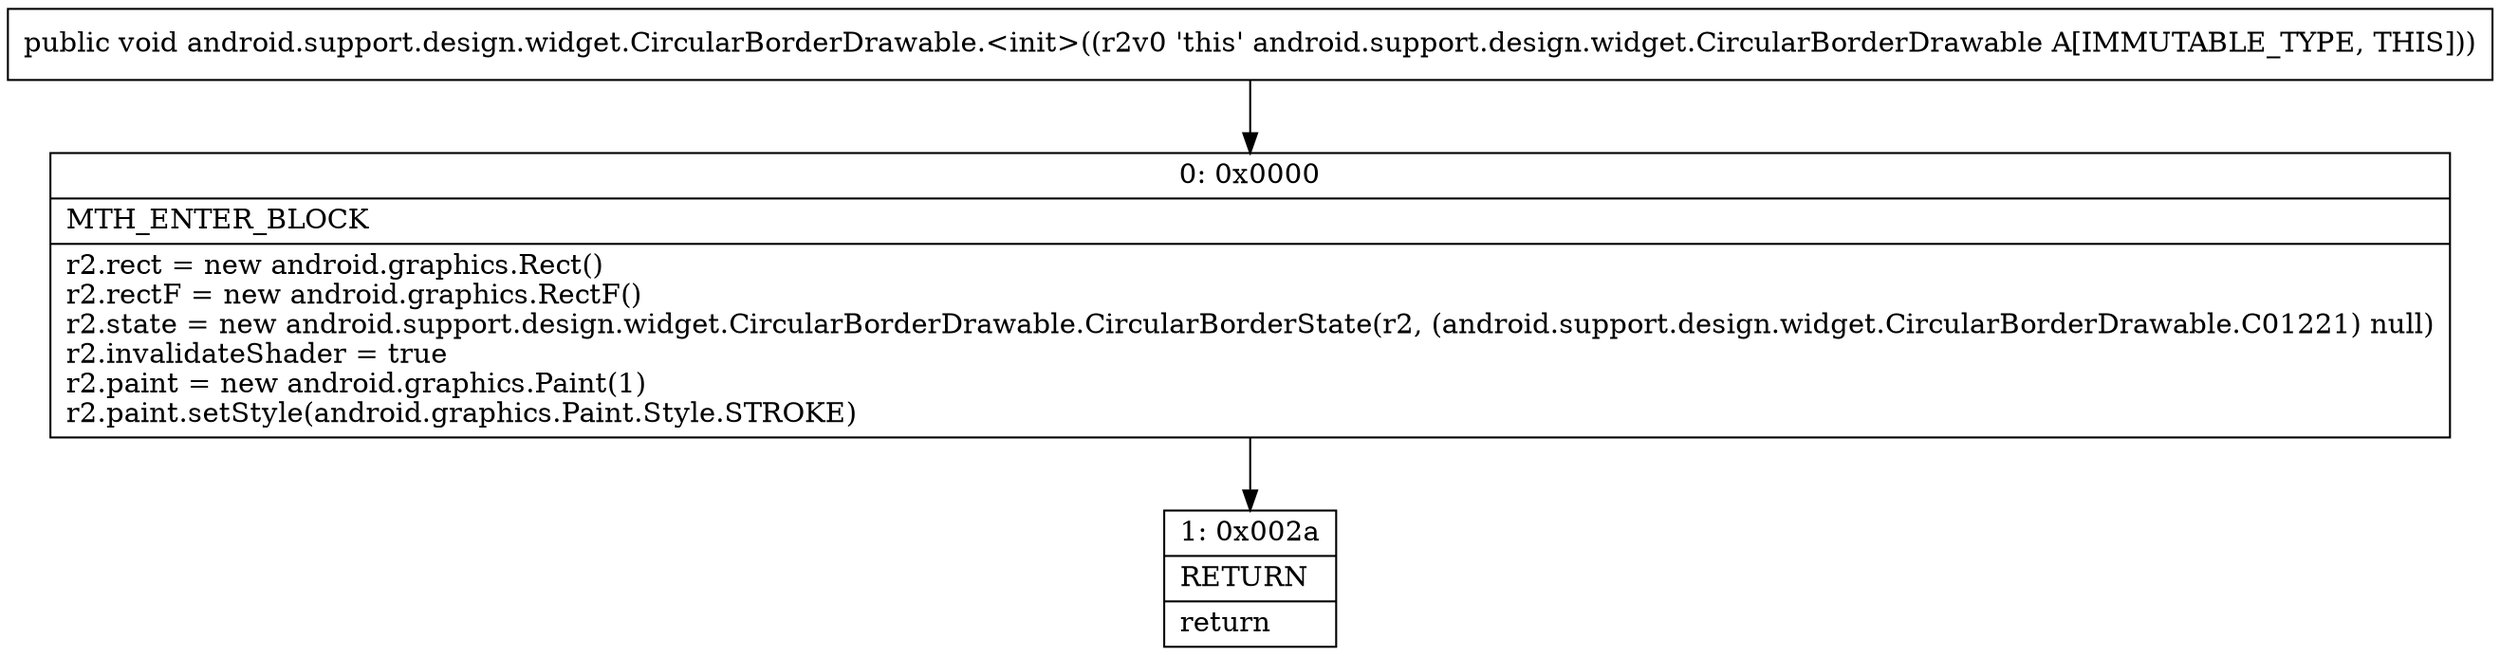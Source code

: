 digraph "CFG forandroid.support.design.widget.CircularBorderDrawable.\<init\>()V" {
Node_0 [shape=record,label="{0\:\ 0x0000|MTH_ENTER_BLOCK\l|r2.rect = new android.graphics.Rect()\lr2.rectF = new android.graphics.RectF()\lr2.state = new android.support.design.widget.CircularBorderDrawable.CircularBorderState(r2, (android.support.design.widget.CircularBorderDrawable.C01221) null)\lr2.invalidateShader = true\lr2.paint = new android.graphics.Paint(1)\lr2.paint.setStyle(android.graphics.Paint.Style.STROKE)\l}"];
Node_1 [shape=record,label="{1\:\ 0x002a|RETURN\l|return\l}"];
MethodNode[shape=record,label="{public void android.support.design.widget.CircularBorderDrawable.\<init\>((r2v0 'this' android.support.design.widget.CircularBorderDrawable A[IMMUTABLE_TYPE, THIS])) }"];
MethodNode -> Node_0;
Node_0 -> Node_1;
}

